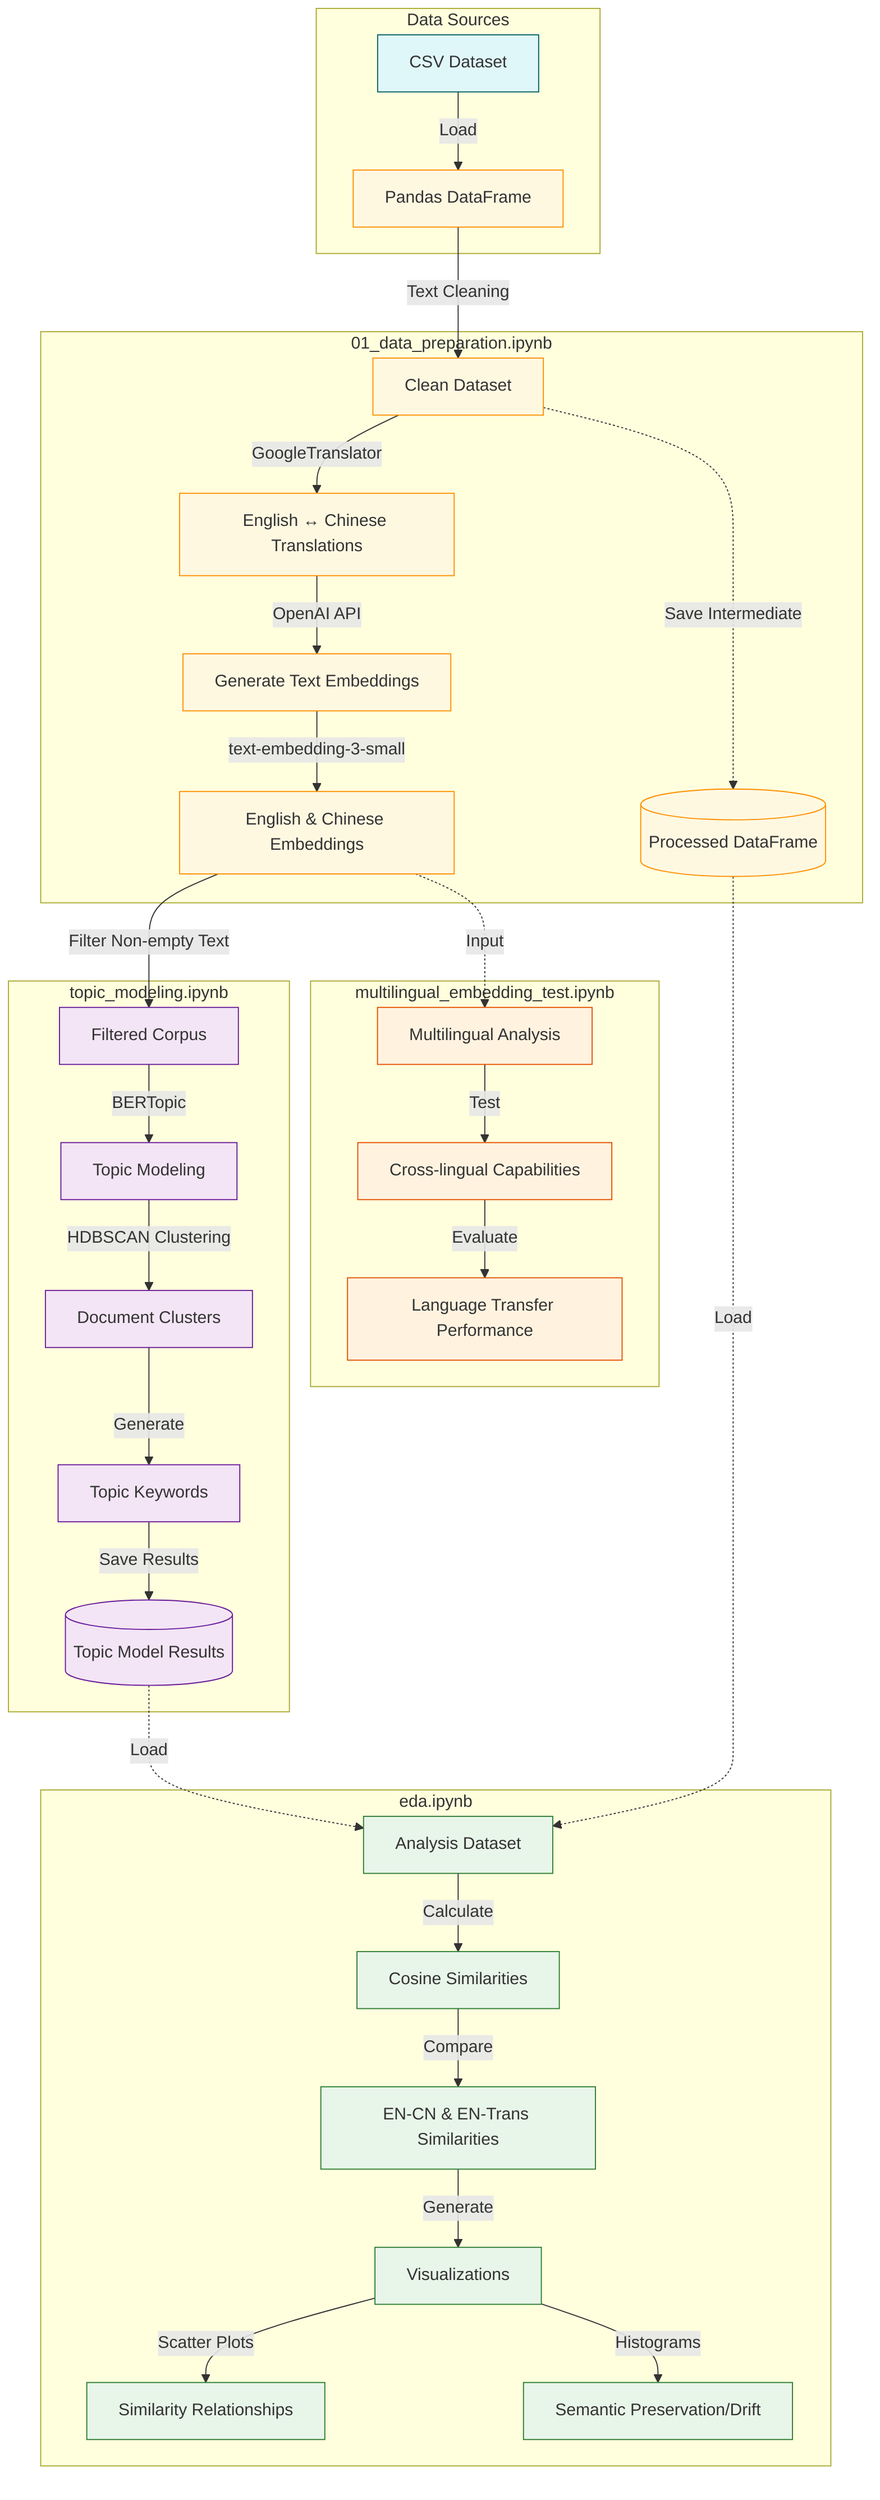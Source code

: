 flowchart TD
    subgraph Input ["Data Sources"]
        A[CSV Dataset] -->|Load| B[Pandas DataFrame]
    end

    subgraph DataPrep ["01_data_preparation.ipynb"]
        B -->|Text Cleaning| C[Clean Dataset]
        C -->|GoogleTranslator| D[English ↔ Chinese Translations]
        D -->|OpenAI API| E[Generate Text Embeddings]
        E -->|text-embedding-3-small| F[English & Chinese Embeddings]
        C -.->|Save Intermediate| G[(Processed DataFrame)]
    end

    subgraph TopicModel ["topic_modeling.ipynb"]
        F -->|Filter Non-empty Text| H[Filtered Corpus]
        H -->|BERTopic| I[Topic Modeling]
        I -->|HDBSCAN Clustering| J[Document Clusters]
        J -->|Generate| K[Topic Keywords]
        K -->|Save Results| L[(Topic Model Results)]
    end

    subgraph EDA ["eda.ipynb"]
        G -.->|Load| M[Analysis Dataset]
        L -.->|Load| M
        M -->|Calculate| N[Cosine Similarities]
        N -->|Compare| O[EN-CN & EN-Trans Similarities]
        O -->|Generate| P[Visualizations]
        P -->|Scatter Plots| Q[Similarity Relationships]
        P -->|Histograms| R[Semantic Preservation/Drift]
    end

    subgraph MultilingualTest ["multilingual_embedding_test.ipynb"]
        F -.->|Input| S[Multilingual Analysis]
        S -->|Test| T[Cross-lingual Capabilities]
        T -->|Evaluate| U[Language Transfer Performance]
    end

    classDef input fill:#e0f7fa,stroke:#006064;
    classDef dataPrep fill:#fff8e1,stroke:#ff8f00;
    classDef topics fill:#f3e5f5,stroke:#6a1b9a;
    classDef eda fill:#e8f5e9,stroke:#2e7d32;
    classDef multilingual fill:#fff3e0,stroke:#e65100;
    
    class A,B input;
    class B,C,D,E,F,G dataPrep;
    class H,I,J,K,L topics;
    class M,N,O,P,Q,R eda;
    class S,T,U multilingual;